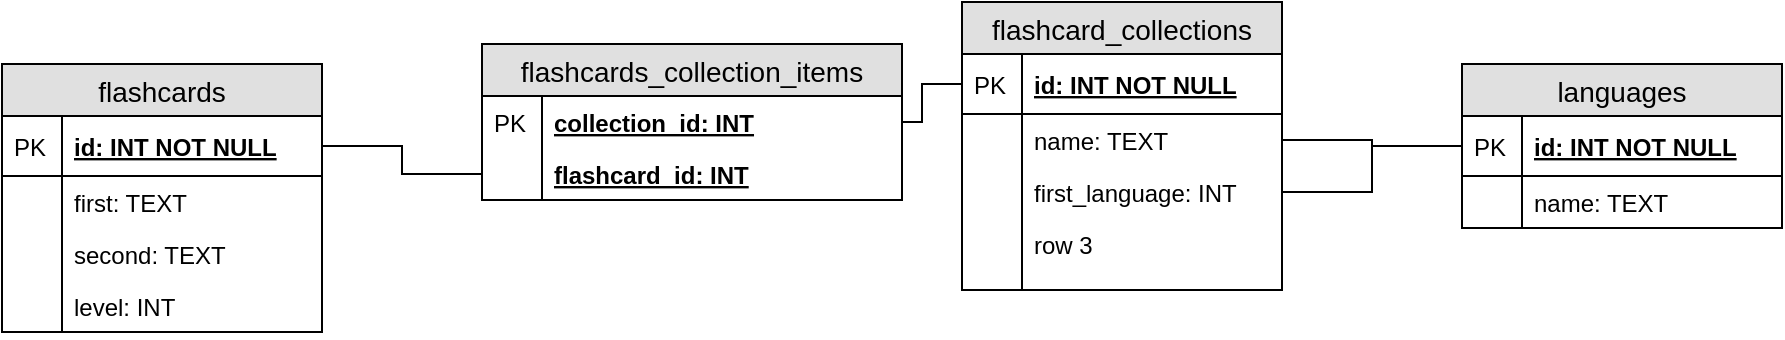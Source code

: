 <mxfile version="12.3.9" type="device" pages="1"><diagram id="AD4iUsNDEMwHdzFasxem" name="Page-1"><mxGraphModel dx="2048" dy="651" grid="1" gridSize="10" guides="1" tooltips="1" connect="1" arrows="1" fold="1" page="1" pageScale="1" pageWidth="827" pageHeight="1169" math="0" shadow="0"><root><mxCell id="0"/><mxCell id="1" parent="0"/><mxCell id="d3WynuZlhWjeZrZLBxqc-1" value="flashcard_collections" style="swimlane;fontStyle=0;childLayout=stackLayout;horizontal=1;startSize=26;fillColor=#e0e0e0;horizontalStack=0;resizeParent=1;resizeParentMax=0;resizeLast=0;collapsible=1;marginBottom=0;swimlaneFillColor=#ffffff;align=center;fontSize=14;" vertex="1" parent="1"><mxGeometry x="210" y="29" width="160" height="144" as="geometry"/></mxCell><mxCell id="d3WynuZlhWjeZrZLBxqc-2" value="id: INT NOT NULL" style="shape=partialRectangle;top=0;left=0;right=0;bottom=1;align=left;verticalAlign=middle;fillColor=none;spacingLeft=34;spacingRight=4;overflow=hidden;rotatable=0;points=[[0,0.5],[1,0.5]];portConstraint=eastwest;dropTarget=0;fontStyle=5;fontSize=12;" vertex="1" parent="d3WynuZlhWjeZrZLBxqc-1"><mxGeometry y="26" width="160" height="30" as="geometry"/></mxCell><mxCell id="d3WynuZlhWjeZrZLBxqc-3" value="PK" style="shape=partialRectangle;top=0;left=0;bottom=0;fillColor=none;align=left;verticalAlign=middle;spacingLeft=4;spacingRight=4;overflow=hidden;rotatable=0;points=[];portConstraint=eastwest;part=1;fontSize=12;" vertex="1" connectable="0" parent="d3WynuZlhWjeZrZLBxqc-2"><mxGeometry width="30" height="30" as="geometry"/></mxCell><mxCell id="d3WynuZlhWjeZrZLBxqc-4" value="name: TEXT" style="shape=partialRectangle;top=0;left=0;right=0;bottom=0;align=left;verticalAlign=top;fillColor=none;spacingLeft=34;spacingRight=4;overflow=hidden;rotatable=0;points=[[0,0.5],[1,0.5]];portConstraint=eastwest;dropTarget=0;fontSize=12;" vertex="1" parent="d3WynuZlhWjeZrZLBxqc-1"><mxGeometry y="56" width="160" height="26" as="geometry"/></mxCell><mxCell id="d3WynuZlhWjeZrZLBxqc-5" value="" style="shape=partialRectangle;top=0;left=0;bottom=0;fillColor=none;align=left;verticalAlign=top;spacingLeft=4;spacingRight=4;overflow=hidden;rotatable=0;points=[];portConstraint=eastwest;part=1;fontSize=12;" vertex="1" connectable="0" parent="d3WynuZlhWjeZrZLBxqc-4"><mxGeometry width="30" height="26" as="geometry"/></mxCell><mxCell id="d3WynuZlhWjeZrZLBxqc-6" value="first_language: INT" style="shape=partialRectangle;top=0;left=0;right=0;bottom=0;align=left;verticalAlign=top;fillColor=none;spacingLeft=34;spacingRight=4;overflow=hidden;rotatable=0;points=[[0,0.5],[1,0.5]];portConstraint=eastwest;dropTarget=0;fontSize=12;" vertex="1" parent="d3WynuZlhWjeZrZLBxqc-1"><mxGeometry y="82" width="160" height="26" as="geometry"/></mxCell><mxCell id="d3WynuZlhWjeZrZLBxqc-7" value="" style="shape=partialRectangle;top=0;left=0;bottom=0;fillColor=none;align=left;verticalAlign=top;spacingLeft=4;spacingRight=4;overflow=hidden;rotatable=0;points=[];portConstraint=eastwest;part=1;fontSize=12;" vertex="1" connectable="0" parent="d3WynuZlhWjeZrZLBxqc-6"><mxGeometry width="30" height="26" as="geometry"/></mxCell><mxCell id="d3WynuZlhWjeZrZLBxqc-8" value="row 3" style="shape=partialRectangle;top=0;left=0;right=0;bottom=0;align=left;verticalAlign=top;fillColor=none;spacingLeft=34;spacingRight=4;overflow=hidden;rotatable=0;points=[[0,0.5],[1,0.5]];portConstraint=eastwest;dropTarget=0;fontSize=12;" vertex="1" parent="d3WynuZlhWjeZrZLBxqc-1"><mxGeometry y="108" width="160" height="26" as="geometry"/></mxCell><mxCell id="d3WynuZlhWjeZrZLBxqc-9" value="" style="shape=partialRectangle;top=0;left=0;bottom=0;fillColor=none;align=left;verticalAlign=top;spacingLeft=4;spacingRight=4;overflow=hidden;rotatable=0;points=[];portConstraint=eastwest;part=1;fontSize=12;" vertex="1" connectable="0" parent="d3WynuZlhWjeZrZLBxqc-8"><mxGeometry width="30" height="26" as="geometry"/></mxCell><mxCell id="d3WynuZlhWjeZrZLBxqc-10" value="" style="shape=partialRectangle;top=0;left=0;right=0;bottom=0;align=left;verticalAlign=top;fillColor=none;spacingLeft=34;spacingRight=4;overflow=hidden;rotatable=0;points=[[0,0.5],[1,0.5]];portConstraint=eastwest;dropTarget=0;fontSize=12;" vertex="1" parent="d3WynuZlhWjeZrZLBxqc-1"><mxGeometry y="134" width="160" height="10" as="geometry"/></mxCell><mxCell id="d3WynuZlhWjeZrZLBxqc-11" value="" style="shape=partialRectangle;top=0;left=0;bottom=0;fillColor=none;align=left;verticalAlign=top;spacingLeft=4;spacingRight=4;overflow=hidden;rotatable=0;points=[];portConstraint=eastwest;part=1;fontSize=12;" vertex="1" connectable="0" parent="d3WynuZlhWjeZrZLBxqc-10"><mxGeometry width="30" height="10" as="geometry"/></mxCell><mxCell id="d3WynuZlhWjeZrZLBxqc-12" value="languages" style="swimlane;fontStyle=0;childLayout=stackLayout;horizontal=1;startSize=26;fillColor=#e0e0e0;horizontalStack=0;resizeParent=1;resizeParentMax=0;resizeLast=0;collapsible=1;marginBottom=0;swimlaneFillColor=#ffffff;align=center;fontSize=14;" vertex="1" parent="1"><mxGeometry x="460" y="60" width="160" height="82" as="geometry"/></mxCell><mxCell id="d3WynuZlhWjeZrZLBxqc-13" value="id: INT NOT NULL" style="shape=partialRectangle;top=0;left=0;right=0;bottom=1;align=left;verticalAlign=middle;fillColor=none;spacingLeft=34;spacingRight=4;overflow=hidden;rotatable=0;points=[[0,0.5],[1,0.5]];portConstraint=eastwest;dropTarget=0;fontStyle=5;fontSize=12;" vertex="1" parent="d3WynuZlhWjeZrZLBxqc-12"><mxGeometry y="26" width="160" height="30" as="geometry"/></mxCell><mxCell id="d3WynuZlhWjeZrZLBxqc-14" value="PK" style="shape=partialRectangle;top=0;left=0;bottom=0;fillColor=none;align=left;verticalAlign=middle;spacingLeft=4;spacingRight=4;overflow=hidden;rotatable=0;points=[];portConstraint=eastwest;part=1;fontSize=12;" vertex="1" connectable="0" parent="d3WynuZlhWjeZrZLBxqc-13"><mxGeometry width="30" height="30" as="geometry"/></mxCell><mxCell id="d3WynuZlhWjeZrZLBxqc-15" value="name: TEXT" style="shape=partialRectangle;top=0;left=0;right=0;bottom=0;align=left;verticalAlign=top;fillColor=none;spacingLeft=34;spacingRight=4;overflow=hidden;rotatable=0;points=[[0,0.5],[1,0.5]];portConstraint=eastwest;dropTarget=0;fontSize=12;" vertex="1" parent="d3WynuZlhWjeZrZLBxqc-12"><mxGeometry y="56" width="160" height="26" as="geometry"/></mxCell><mxCell id="d3WynuZlhWjeZrZLBxqc-16" value="" style="shape=partialRectangle;top=0;left=0;bottom=0;fillColor=none;align=left;verticalAlign=top;spacingLeft=4;spacingRight=4;overflow=hidden;rotatable=0;points=[];portConstraint=eastwest;part=1;fontSize=12;" vertex="1" connectable="0" parent="d3WynuZlhWjeZrZLBxqc-15"><mxGeometry width="30" height="26" as="geometry"/></mxCell><mxCell id="d3WynuZlhWjeZrZLBxqc-25" value="flashcards_collection_items" style="swimlane;fontStyle=0;childLayout=stackLayout;horizontal=1;startSize=26;fillColor=#e0e0e0;horizontalStack=0;resizeParent=1;resizeParentMax=0;resizeLast=0;collapsible=1;marginBottom=0;swimlaneFillColor=#ffffff;align=center;fontSize=14;" vertex="1" parent="1"><mxGeometry x="-30" y="50" width="210" height="78" as="geometry"/></mxCell><mxCell id="d3WynuZlhWjeZrZLBxqc-30" value="collection_id: INT" style="shape=partialRectangle;top=0;left=0;right=0;bottom=0;align=left;verticalAlign=top;fillColor=none;spacingLeft=34;spacingRight=4;overflow=hidden;rotatable=0;points=[[0,0.5],[1,0.5]];portConstraint=eastwest;dropTarget=0;fontSize=12;fontStyle=5" vertex="1" parent="d3WynuZlhWjeZrZLBxqc-25"><mxGeometry y="26" width="210" height="26" as="geometry"/></mxCell><mxCell id="d3WynuZlhWjeZrZLBxqc-31" value="PK" style="shape=partialRectangle;top=0;left=0;bottom=0;fillColor=none;align=left;verticalAlign=top;spacingLeft=4;spacingRight=4;overflow=hidden;rotatable=0;points=[];portConstraint=eastwest;part=1;fontSize=12;" vertex="1" connectable="0" parent="d3WynuZlhWjeZrZLBxqc-30"><mxGeometry width="30" height="26" as="geometry"/></mxCell><mxCell id="d3WynuZlhWjeZrZLBxqc-32" value="flashcard_id: INT" style="shape=partialRectangle;top=0;left=0;right=0;bottom=0;align=left;verticalAlign=top;fillColor=none;spacingLeft=34;spacingRight=4;overflow=hidden;rotatable=0;points=[[0,0.5],[1,0.5]];portConstraint=eastwest;dropTarget=0;fontSize=12;fontStyle=5" vertex="1" parent="d3WynuZlhWjeZrZLBxqc-25"><mxGeometry y="52" width="210" height="26" as="geometry"/></mxCell><mxCell id="d3WynuZlhWjeZrZLBxqc-33" value="" style="shape=partialRectangle;top=0;left=0;bottom=0;fillColor=none;align=left;verticalAlign=top;spacingLeft=4;spacingRight=4;overflow=hidden;rotatable=0;points=[];portConstraint=eastwest;part=1;fontSize=12;" vertex="1" connectable="0" parent="d3WynuZlhWjeZrZLBxqc-32"><mxGeometry width="30" height="26" as="geometry"/></mxCell><mxCell id="d3WynuZlhWjeZrZLBxqc-34" value="flashcards" style="swimlane;fontStyle=0;childLayout=stackLayout;horizontal=1;startSize=26;fillColor=#e0e0e0;horizontalStack=0;resizeParent=1;resizeParentMax=0;resizeLast=0;collapsible=1;marginBottom=0;swimlaneFillColor=#ffffff;align=center;fontSize=14;" vertex="1" parent="1"><mxGeometry x="-270" y="60" width="160" height="134" as="geometry"/></mxCell><mxCell id="d3WynuZlhWjeZrZLBxqc-35" value="id: INT NOT NULL" style="shape=partialRectangle;top=0;left=0;right=0;bottom=1;align=left;verticalAlign=middle;fillColor=none;spacingLeft=34;spacingRight=4;overflow=hidden;rotatable=0;points=[[0,0.5],[1,0.5]];portConstraint=eastwest;dropTarget=0;fontStyle=5;fontSize=12;" vertex="1" parent="d3WynuZlhWjeZrZLBxqc-34"><mxGeometry y="26" width="160" height="30" as="geometry"/></mxCell><mxCell id="d3WynuZlhWjeZrZLBxqc-36" value="PK" style="shape=partialRectangle;top=0;left=0;bottom=0;fillColor=none;align=left;verticalAlign=middle;spacingLeft=4;spacingRight=4;overflow=hidden;rotatable=0;points=[];portConstraint=eastwest;part=1;fontSize=12;" vertex="1" connectable="0" parent="d3WynuZlhWjeZrZLBxqc-35"><mxGeometry width="30" height="30" as="geometry"/></mxCell><mxCell id="d3WynuZlhWjeZrZLBxqc-37" value="first: TEXT" style="shape=partialRectangle;top=0;left=0;right=0;bottom=0;align=left;verticalAlign=top;fillColor=none;spacingLeft=34;spacingRight=4;overflow=hidden;rotatable=0;points=[[0,0.5],[1,0.5]];portConstraint=eastwest;dropTarget=0;fontSize=12;" vertex="1" parent="d3WynuZlhWjeZrZLBxqc-34"><mxGeometry y="56" width="160" height="26" as="geometry"/></mxCell><mxCell id="d3WynuZlhWjeZrZLBxqc-38" value="" style="shape=partialRectangle;top=0;left=0;bottom=0;fillColor=none;align=left;verticalAlign=top;spacingLeft=4;spacingRight=4;overflow=hidden;rotatable=0;points=[];portConstraint=eastwest;part=1;fontSize=12;" vertex="1" connectable="0" parent="d3WynuZlhWjeZrZLBxqc-37"><mxGeometry width="30" height="26" as="geometry"/></mxCell><mxCell id="d3WynuZlhWjeZrZLBxqc-39" value="second: TEXT" style="shape=partialRectangle;top=0;left=0;right=0;bottom=0;align=left;verticalAlign=top;fillColor=none;spacingLeft=34;spacingRight=4;overflow=hidden;rotatable=0;points=[[0,0.5],[1,0.5]];portConstraint=eastwest;dropTarget=0;fontSize=12;" vertex="1" parent="d3WynuZlhWjeZrZLBxqc-34"><mxGeometry y="82" width="160" height="26" as="geometry"/></mxCell><mxCell id="d3WynuZlhWjeZrZLBxqc-40" value="" style="shape=partialRectangle;top=0;left=0;bottom=0;fillColor=none;align=left;verticalAlign=top;spacingLeft=4;spacingRight=4;overflow=hidden;rotatable=0;points=[];portConstraint=eastwest;part=1;fontSize=12;" vertex="1" connectable="0" parent="d3WynuZlhWjeZrZLBxqc-39"><mxGeometry width="30" height="26" as="geometry"/></mxCell><mxCell id="d3WynuZlhWjeZrZLBxqc-41" value="level: INT" style="shape=partialRectangle;top=0;left=0;right=0;bottom=0;align=left;verticalAlign=top;fillColor=none;spacingLeft=34;spacingRight=4;overflow=hidden;rotatable=0;points=[[0,0.5],[1,0.5]];portConstraint=eastwest;dropTarget=0;fontSize=12;" vertex="1" parent="d3WynuZlhWjeZrZLBxqc-34"><mxGeometry y="108" width="160" height="26" as="geometry"/></mxCell><mxCell id="d3WynuZlhWjeZrZLBxqc-42" value="" style="shape=partialRectangle;top=0;left=0;bottom=0;fillColor=none;align=left;verticalAlign=top;spacingLeft=4;spacingRight=4;overflow=hidden;rotatable=0;points=[];portConstraint=eastwest;part=1;fontSize=12;" vertex="1" connectable="0" parent="d3WynuZlhWjeZrZLBxqc-41"><mxGeometry width="30" height="26" as="geometry"/></mxCell><mxCell id="d3WynuZlhWjeZrZLBxqc-46" style="edgeStyle=orthogonalEdgeStyle;rounded=0;orthogonalLoop=1;jettySize=auto;html=1;endArrow=none;endFill=0;" edge="1" parent="1" source="d3WynuZlhWjeZrZLBxqc-13" target="d3WynuZlhWjeZrZLBxqc-6"><mxGeometry relative="1" as="geometry"/></mxCell><mxCell id="d3WynuZlhWjeZrZLBxqc-47" style="edgeStyle=orthogonalEdgeStyle;rounded=0;orthogonalLoop=1;jettySize=auto;html=1;entryX=1;entryY=0.5;entryDx=0;entryDy=0;endArrow=none;endFill=0;" edge="1" parent="1" source="d3WynuZlhWjeZrZLBxqc-13" target="d3WynuZlhWjeZrZLBxqc-4"><mxGeometry relative="1" as="geometry"/></mxCell><mxCell id="d3WynuZlhWjeZrZLBxqc-48" style="edgeStyle=orthogonalEdgeStyle;rounded=0;orthogonalLoop=1;jettySize=auto;html=1;entryX=1;entryY=0.5;entryDx=0;entryDy=0;endArrow=none;endFill=0;" edge="1" parent="1" source="d3WynuZlhWjeZrZLBxqc-2" target="d3WynuZlhWjeZrZLBxqc-25"><mxGeometry relative="1" as="geometry"/></mxCell><mxCell id="d3WynuZlhWjeZrZLBxqc-49" style="edgeStyle=orthogonalEdgeStyle;rounded=0;orthogonalLoop=1;jettySize=auto;html=1;entryX=0;entryY=0.5;entryDx=0;entryDy=0;endArrow=none;endFill=0;" edge="1" parent="1" source="d3WynuZlhWjeZrZLBxqc-35" target="d3WynuZlhWjeZrZLBxqc-32"><mxGeometry relative="1" as="geometry"/></mxCell></root></mxGraphModel></diagram></mxfile>